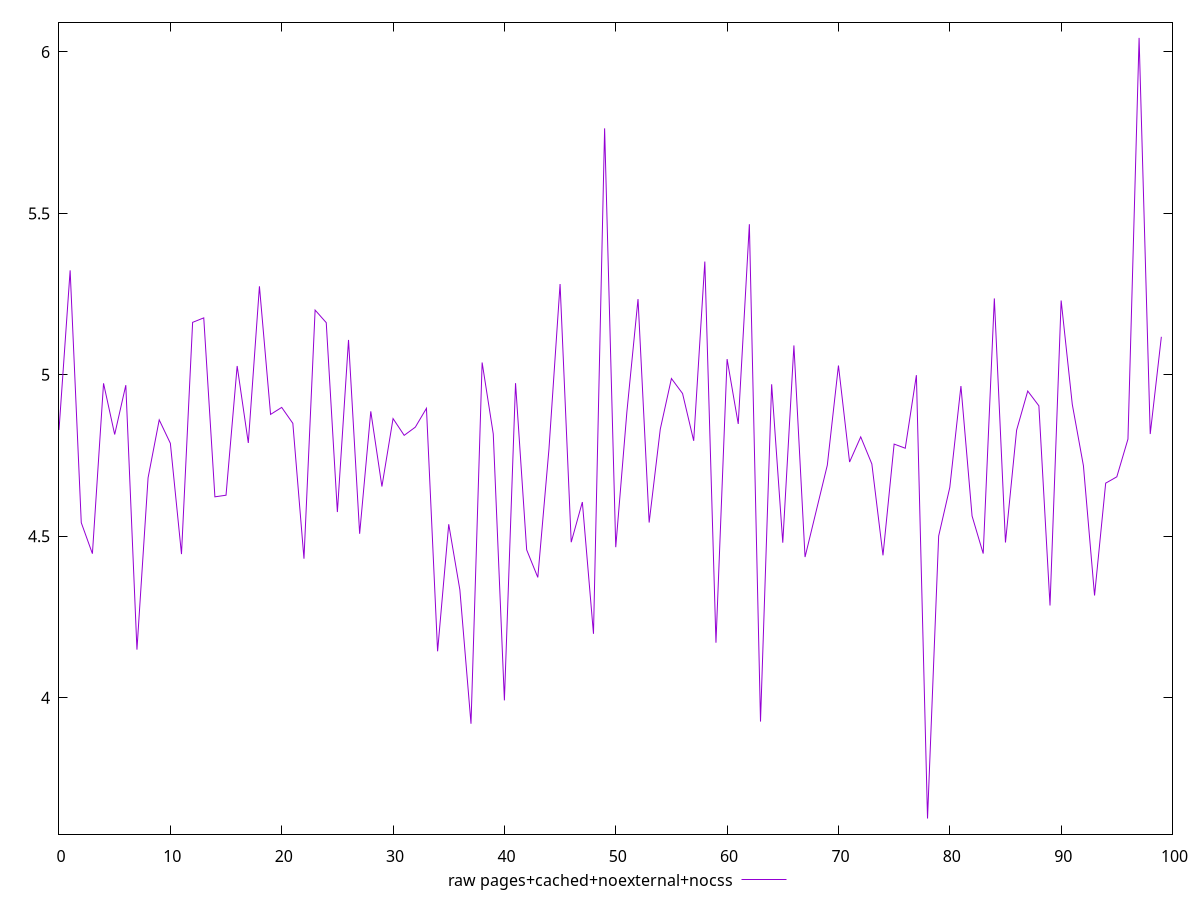 $_rawPagesCachedNoexternalNocss <<EOF
4.8293
5.3237
4.5422
4.446300000000001
4.973800000000001
4.8153999999999995
4.9681
4.149100000000001
4.681299999999999
4.8606
4.7881
4.444999999999999
5.1627
5.1765
4.6223
4.627300000000001
5.027500000000001
4.7892
5.274299999999999
4.877600000000001
4.8992
4.8499
4.4307
5.2006000000000006
5.1617
4.5752999999999995
5.108199999999999
4.508
4.887
4.6542
4.8646
4.8126999999999995
4.8381
4.8964
4.1439
4.5374
4.3344000000000005
3.9195999999999995
5.0383
4.8169
3.992
4.9742999999999995
4.458099999999999
4.372800000000001
4.7695
5.2813
4.4818
4.6061000000000005
4.198099999999999
5.7634
4.4662999999999995
4.8853
5.2347
4.5427
4.831999999999999
4.988700000000001
4.9423
4.795800000000001
5.3509
4.1705000000000005
5.0489
4.848
5.466600000000001
3.9263
4.9709
4.480200000000001
5.091099999999999
4.4358
4.5781
4.7203
5.029
4.7301
4.8079
4.7241
4.4411
4.7856
4.7728
4.999099999999999
3.6261
4.5009999999999994
4.6514999999999995
4.9654
4.563
4.4466
5.2368
4.480899999999999
4.8287
4.9499
4.9042
4.285800000000001
5.2303
4.9087
4.7187
4.3167
4.664700000000001
4.6843
4.801099999999999
6.043500000000001
4.816800000000001
5.1179
EOF
set key outside below
set terminal pngcairo
set output "report_00005_2020-11-02T22-26-11.212Z/network-server-latency/pages+cached+noexternal+nocss//raw.png"
set yrange [3.5777520000000003:6.091848000000001]
plot $_rawPagesCachedNoexternalNocss title "raw pages+cached+noexternal+nocss" with line ,